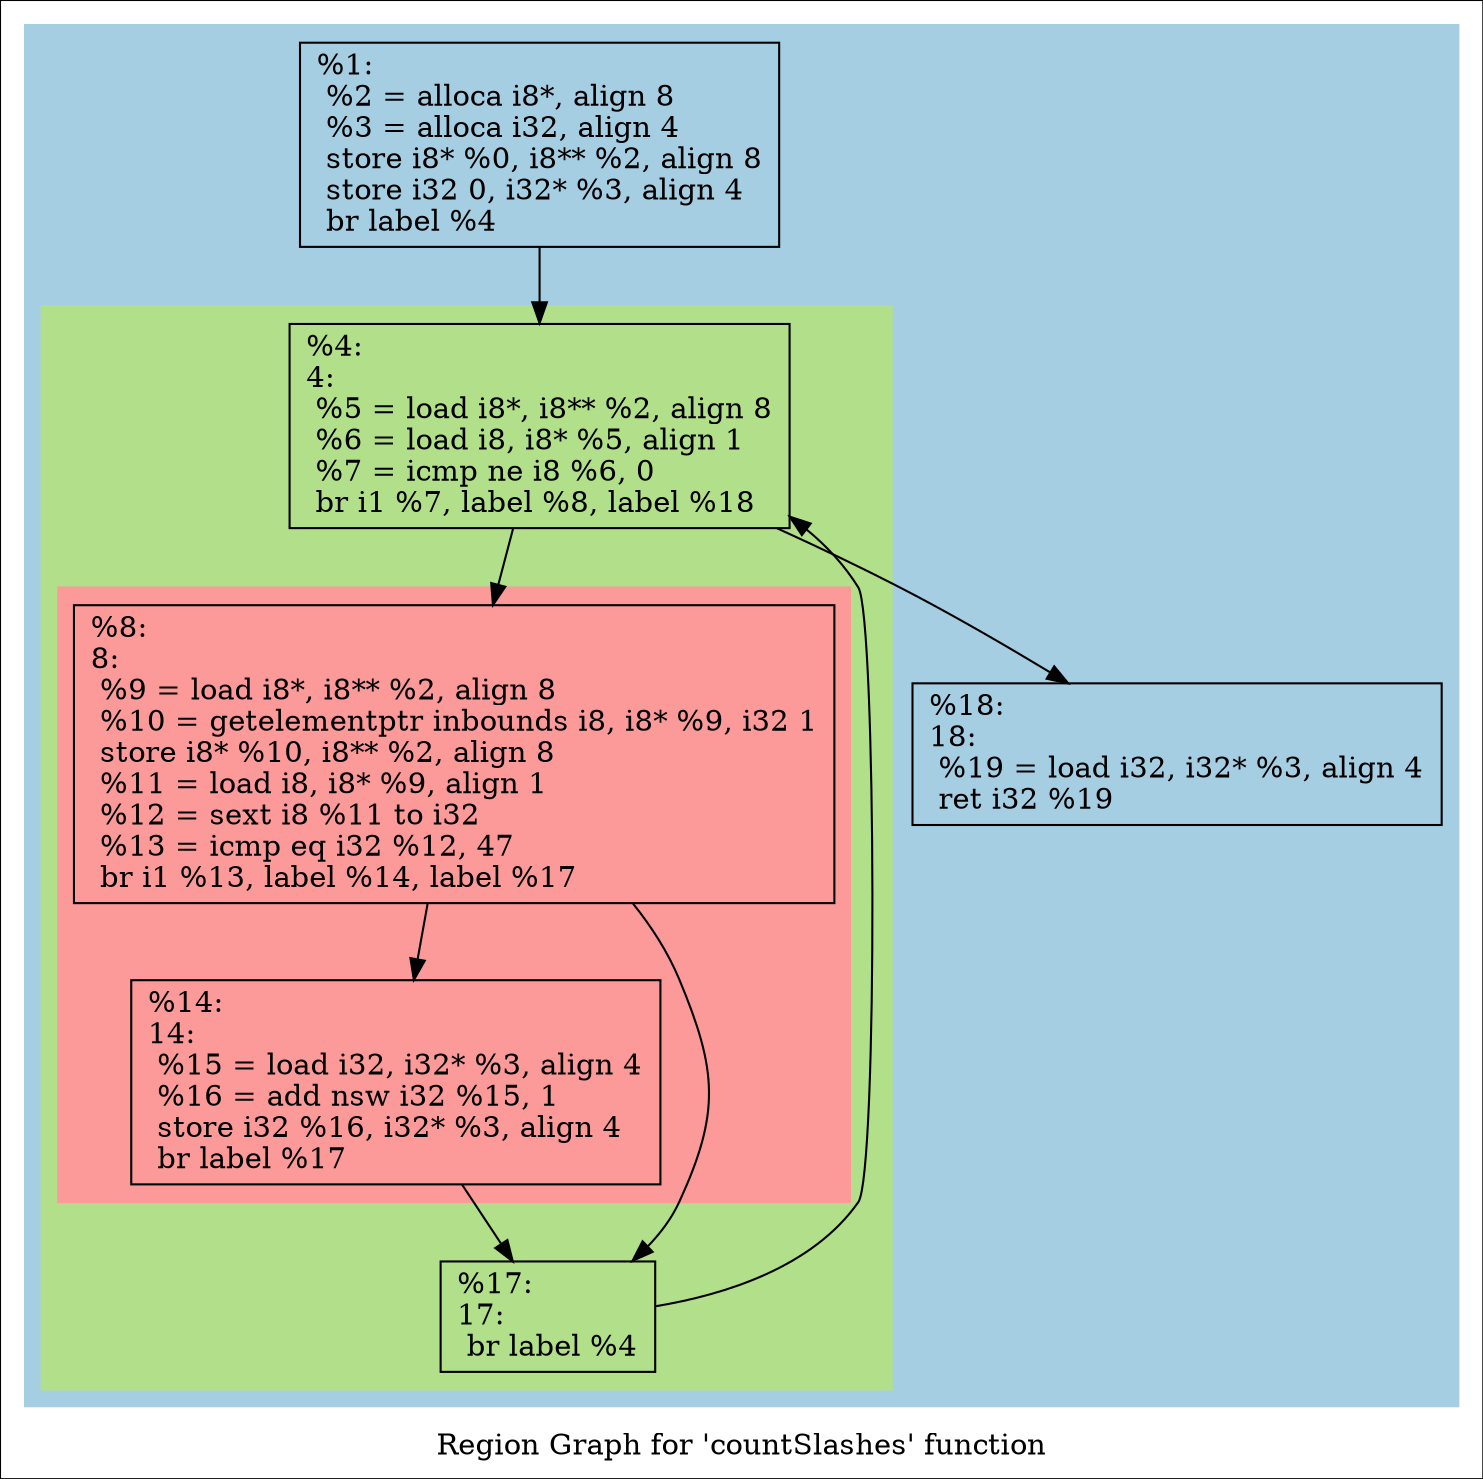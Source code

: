 digraph "Region Graph for 'countSlashes' function" {
	label="Region Graph for 'countSlashes' function";

	Node0xc44360 [shape=record,label="{%1:\l  %2 = alloca i8*, align 8\l  %3 = alloca i32, align 4\l  store i8* %0, i8** %2, align 8\l  store i32 0, i32* %3, align 4\l  br label %4\l}"];
	Node0xc44360 -> Node0xc645c0;
	Node0xc645c0 [shape=record,label="{%4:\l4:                                                \l  %5 = load i8*, i8** %2, align 8\l  %6 = load i8, i8* %5, align 1\l  %7 = icmp ne i8 %6, 0\l  br i1 %7, label %8, label %18\l}"];
	Node0xc645c0 -> Node0xc041d0;
	Node0xc645c0 -> Node0xc62360;
	Node0xc041d0 [shape=record,label="{%8:\l8:                                                \l  %9 = load i8*, i8** %2, align 8\l  %10 = getelementptr inbounds i8, i8* %9, i32 1\l  store i8* %10, i8** %2, align 8\l  %11 = load i8, i8* %9, align 1\l  %12 = sext i8 %11 to i32\l  %13 = icmp eq i32 %12, 47\l  br i1 %13, label %14, label %17\l}"];
	Node0xc041d0 -> Node0xca3170;
	Node0xc041d0 -> Node0xc21960;
	Node0xca3170 [shape=record,label="{%14:\l14:                                               \l  %15 = load i32, i32* %3, align 4\l  %16 = add nsw i32 %15, 1\l  store i32 %16, i32* %3, align 4\l  br label %17\l}"];
	Node0xca3170 -> Node0xc21960;
	Node0xc21960 [shape=record,label="{%17:\l17:                                               \l  br label %4\l}"];
	Node0xc21960 -> Node0xc645c0[constraint=false];
	Node0xc62360 [shape=record,label="{%18:\l18:                                               \l  %19 = load i32, i32* %3, align 4\l  ret i32 %19\l}"];
	colorscheme = "paired12"
        subgraph cluster_0xb6b240 {
          label = "";
          style = filled;
          color = 1
          subgraph cluster_0xca4770 {
            label = "";
            style = filled;
            color = 3
            subgraph cluster_0xc5f100 {
              label = "";
              style = filled;
              color = 5
              Node0xc041d0;
              Node0xca3170;
            }
            Node0xc645c0;
            Node0xc21960;
          }
          Node0xc44360;
          Node0xc62360;
        }
}
